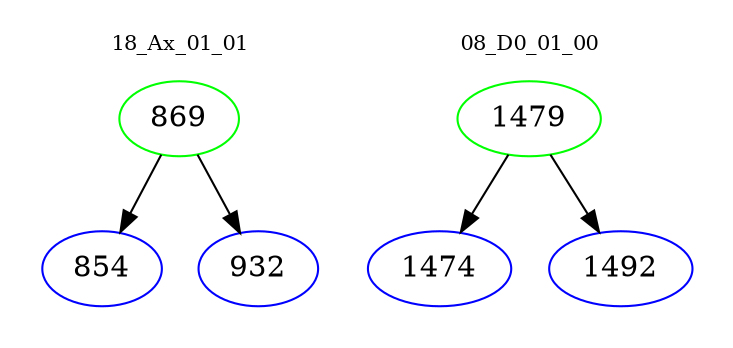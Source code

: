 digraph{
subgraph cluster_0 {
color = white
label = "18_Ax_01_01";
fontsize=10;
T0_869 [label="869", color="green"]
T0_869 -> T0_854 [color="black"]
T0_854 [label="854", color="blue"]
T0_869 -> T0_932 [color="black"]
T0_932 [label="932", color="blue"]
}
subgraph cluster_1 {
color = white
label = "08_D0_01_00";
fontsize=10;
T1_1479 [label="1479", color="green"]
T1_1479 -> T1_1474 [color="black"]
T1_1474 [label="1474", color="blue"]
T1_1479 -> T1_1492 [color="black"]
T1_1492 [label="1492", color="blue"]
}
}
